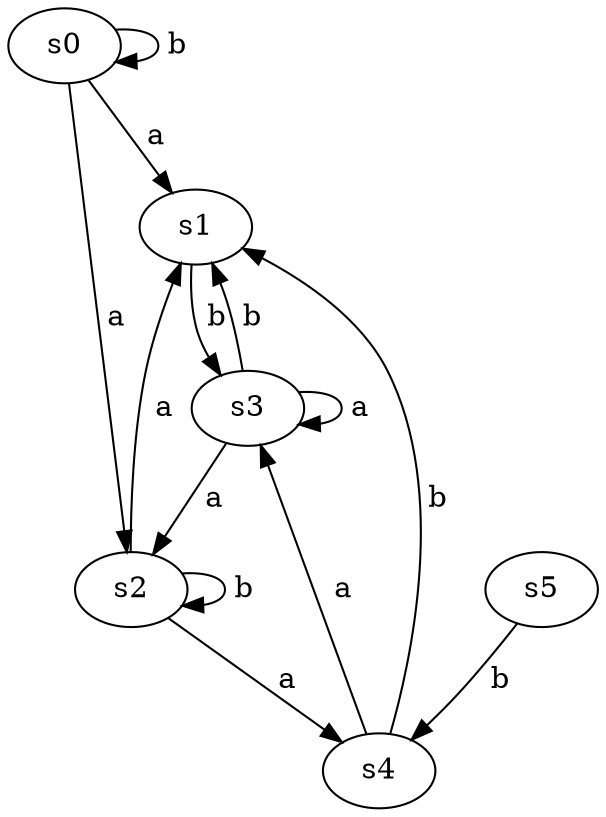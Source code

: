 digraph A {
s0 -> s1[label=" a" ];
s0 -> s2[label=" a" ];
s0 -> s0[label=" b" ];
s1 -> s3[label=" b" ];
s2 -> s1[label=" a" ];
s2 -> s4[label=" a" ];
s2 -> s2[label=" b" ];
s3 -> s2[label=" a" ];
s3 -> s3[label=" a" ];
s3 -> s1[label=" b" ];
s4 -> s3[label=" a" ];
s4 -> s1[label=" b" ];
s5 -> s4[label=" b" ];
}

